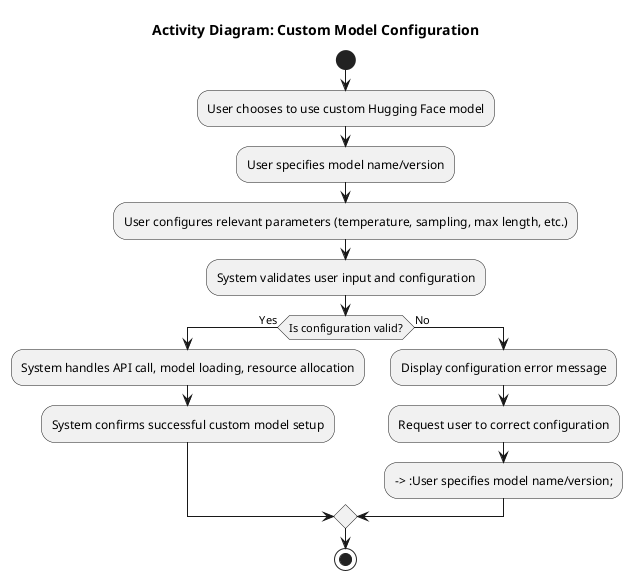 @startuml
title Activity Diagram: Custom Model Configuration

start
:User chooses to use custom Hugging Face model;
:User specifies model name/version;
:User configures relevant parameters (temperature, sampling, max length, etc.);
:System validates user input and configuration;
if (Is configuration valid?) then (Yes)
  :System handles API call, model loading, resource allocation;
  :System confirms successful custom model setup;
else (No)
  :Display configuration error message;
  :Request user to correct configuration;
  --> :User specifies model name/version;
endif
stop

@enduml
